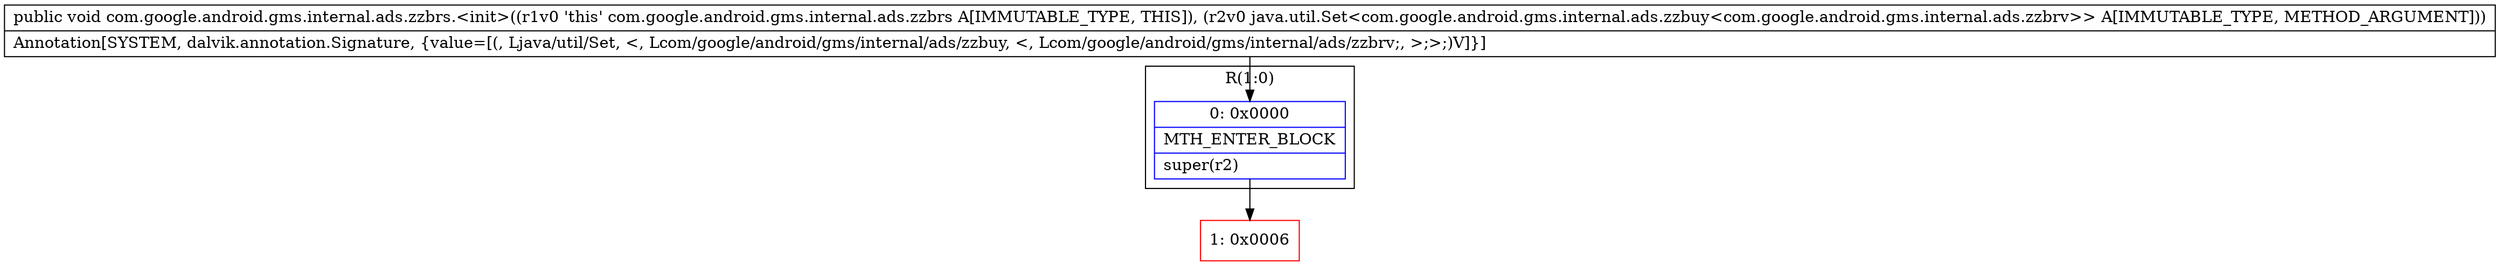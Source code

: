 digraph "CFG forcom.google.android.gms.internal.ads.zzbrs.\<init\>(Ljava\/util\/Set;)V" {
subgraph cluster_Region_446165453 {
label = "R(1:0)";
node [shape=record,color=blue];
Node_0 [shape=record,label="{0\:\ 0x0000|MTH_ENTER_BLOCK\l|super(r2)\l}"];
}
Node_1 [shape=record,color=red,label="{1\:\ 0x0006}"];
MethodNode[shape=record,label="{public void com.google.android.gms.internal.ads.zzbrs.\<init\>((r1v0 'this' com.google.android.gms.internal.ads.zzbrs A[IMMUTABLE_TYPE, THIS]), (r2v0 java.util.Set\<com.google.android.gms.internal.ads.zzbuy\<com.google.android.gms.internal.ads.zzbrv\>\> A[IMMUTABLE_TYPE, METHOD_ARGUMENT]))  | Annotation[SYSTEM, dalvik.annotation.Signature, \{value=[(, Ljava\/util\/Set, \<, Lcom\/google\/android\/gms\/internal\/ads\/zzbuy, \<, Lcom\/google\/android\/gms\/internal\/ads\/zzbrv;, \>;\>;)V]\}]\l}"];
MethodNode -> Node_0;
Node_0 -> Node_1;
}

